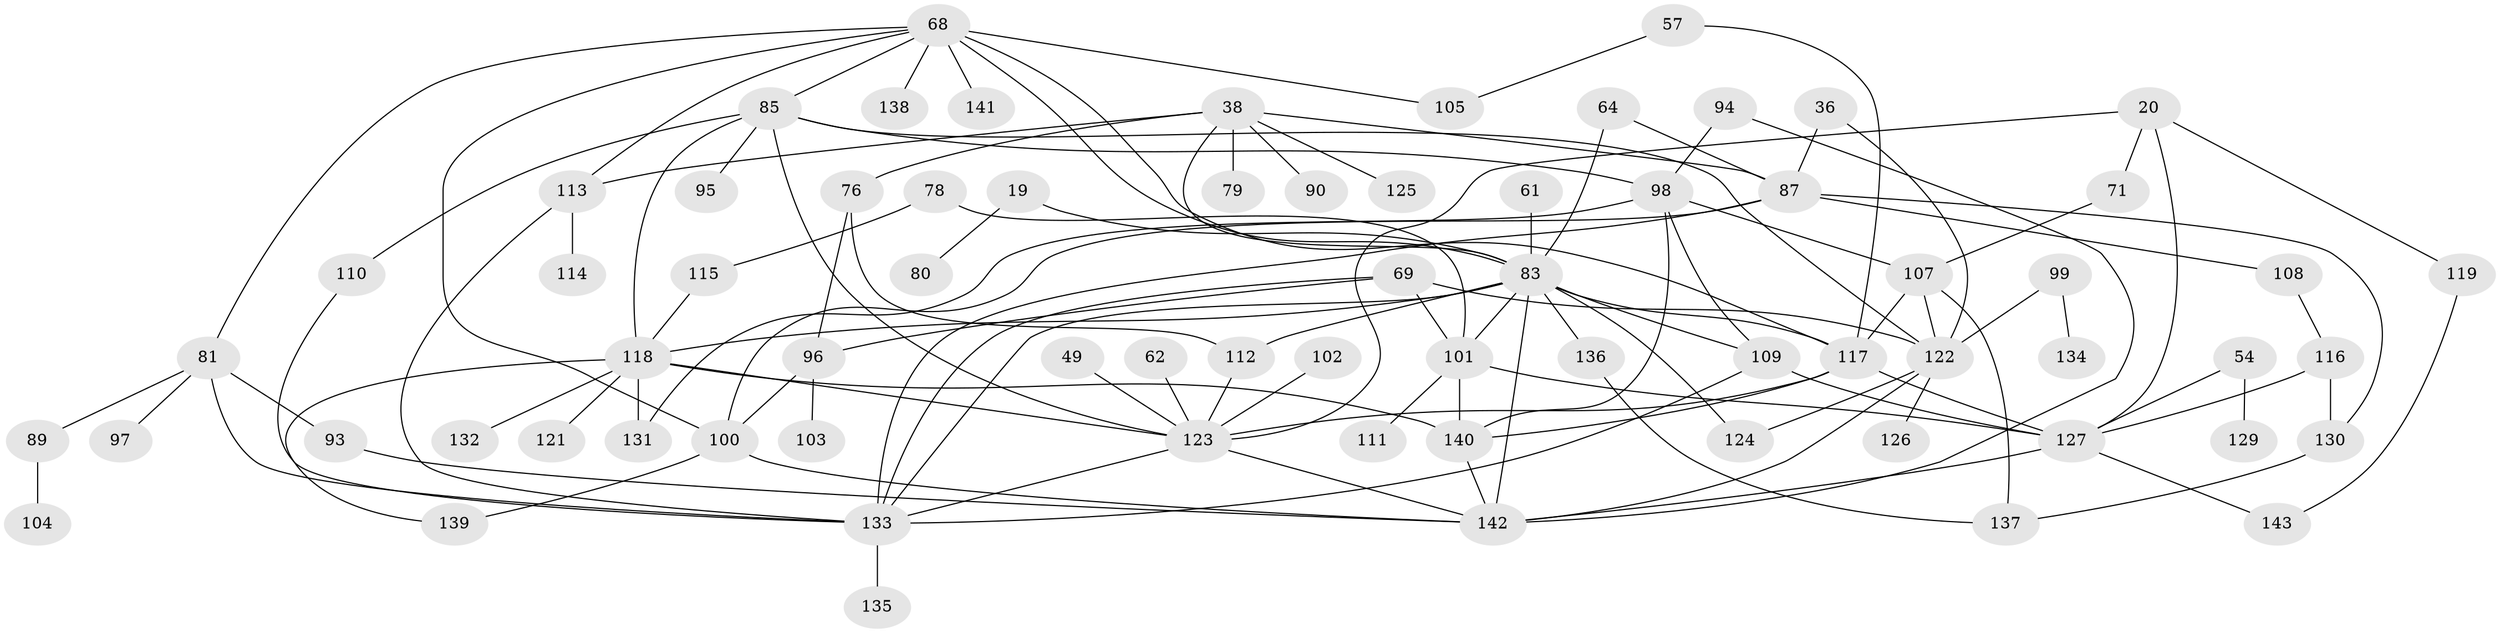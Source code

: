 // original degree distribution, {5: 0.11188811188811189, 6: 0.02097902097902098, 4: 0.13986013986013987, 9: 0.006993006993006993, 3: 0.23776223776223776, 7: 0.02097902097902098, 8: 0.013986013986013986, 2: 0.2517482517482518, 1: 0.1958041958041958}
// Generated by graph-tools (version 1.1) at 2025/41/03/09/25 04:41:04]
// undirected, 71 vertices, 117 edges
graph export_dot {
graph [start="1"]
  node [color=gray90,style=filled];
  19;
  20;
  36;
  38 [super="+35"];
  49;
  54;
  57 [super="+24"];
  61;
  62;
  64;
  68 [super="+2+46+27"];
  69 [super="+43+50+59+48"];
  71;
  76;
  78;
  79;
  80;
  81 [super="+40"];
  83 [super="+15+32+22+39"];
  85 [super="+5"];
  87 [super="+86+55+18"];
  89;
  90;
  93;
  94;
  95;
  96;
  97;
  98 [super="+12"];
  99;
  100 [super="+8"];
  101 [super="+16+14"];
  102;
  103;
  104;
  105;
  107 [super="+92"];
  108 [super="+41"];
  109 [super="+33"];
  110 [super="+58"];
  111;
  112 [super="+67+25+77"];
  113 [super="+45"];
  114;
  115;
  116 [super="+72+66"];
  117 [super="+47"];
  118 [super="+84+82+42+91"];
  119;
  121;
  122 [super="+37+29"];
  123 [super="+73+106+120"];
  124;
  125;
  126;
  127 [super="+23+53+75+28"];
  129;
  130;
  131;
  132;
  133 [super="+44+34+70"];
  134;
  135;
  136 [super="+56"];
  137;
  138;
  139;
  140 [super="+88"];
  141;
  142 [super="+51+128"];
  143;
  19 -- 80;
  19 -- 83;
  20 -- 71;
  20 -- 119;
  20 -- 127;
  20 -- 123;
  36 -- 122;
  36 -- 87;
  38 -- 79;
  38 -- 90;
  38 -- 76 [weight=2];
  38 -- 125;
  38 -- 83;
  38 -- 113;
  38 -- 87;
  49 -- 123;
  54 -- 129;
  54 -- 127;
  57 -- 117;
  57 -- 105;
  61 -- 83;
  62 -- 123;
  64 -- 83;
  64 -- 87;
  68 -- 138;
  68 -- 105;
  68 -- 100;
  68 -- 141;
  68 -- 117;
  68 -- 83 [weight=2];
  68 -- 85;
  68 -- 81;
  68 -- 113;
  69 -- 96;
  69 -- 101;
  69 -- 122 [weight=2];
  69 -- 133;
  71 -- 107;
  76 -- 112;
  76 -- 96;
  78 -- 115;
  78 -- 101;
  81 -- 89;
  81 -- 97;
  81 -- 93;
  81 -- 133;
  83 -- 124;
  83 -- 117 [weight=2];
  83 -- 101;
  83 -- 136 [weight=2];
  83 -- 109;
  83 -- 142 [weight=2];
  83 -- 112 [weight=2];
  83 -- 133;
  83 -- 118;
  85 -- 95;
  85 -- 98;
  85 -- 122 [weight=2];
  85 -- 110;
  85 -- 123 [weight=3];
  85 -- 118;
  87 -- 133 [weight=4];
  87 -- 130;
  87 -- 100;
  87 -- 108;
  89 -- 104;
  93 -- 142;
  94 -- 98;
  94 -- 142;
  96 -- 103;
  96 -- 100;
  98 -- 140;
  98 -- 131;
  98 -- 109;
  98 -- 107;
  99 -- 134;
  99 -- 122;
  100 -- 139;
  100 -- 142;
  101 -- 140 [weight=2];
  101 -- 111;
  101 -- 127 [weight=2];
  102 -- 123;
  107 -- 137;
  107 -- 122 [weight=2];
  107 -- 117 [weight=2];
  108 -- 116;
  109 -- 133;
  109 -- 127;
  110 -- 133;
  112 -- 123;
  113 -- 114;
  113 -- 133;
  115 -- 118;
  116 -- 130;
  116 -- 127;
  117 -- 140;
  117 -- 127 [weight=3];
  117 -- 123 [weight=2];
  118 -- 121;
  118 -- 131;
  118 -- 132;
  118 -- 139;
  118 -- 140;
  118 -- 123;
  119 -- 143;
  122 -- 126;
  122 -- 124;
  122 -- 142;
  123 -- 142 [weight=3];
  123 -- 133 [weight=2];
  127 -- 143;
  127 -- 142 [weight=2];
  130 -- 137;
  133 -- 135;
  136 -- 137;
  140 -- 142;
}
